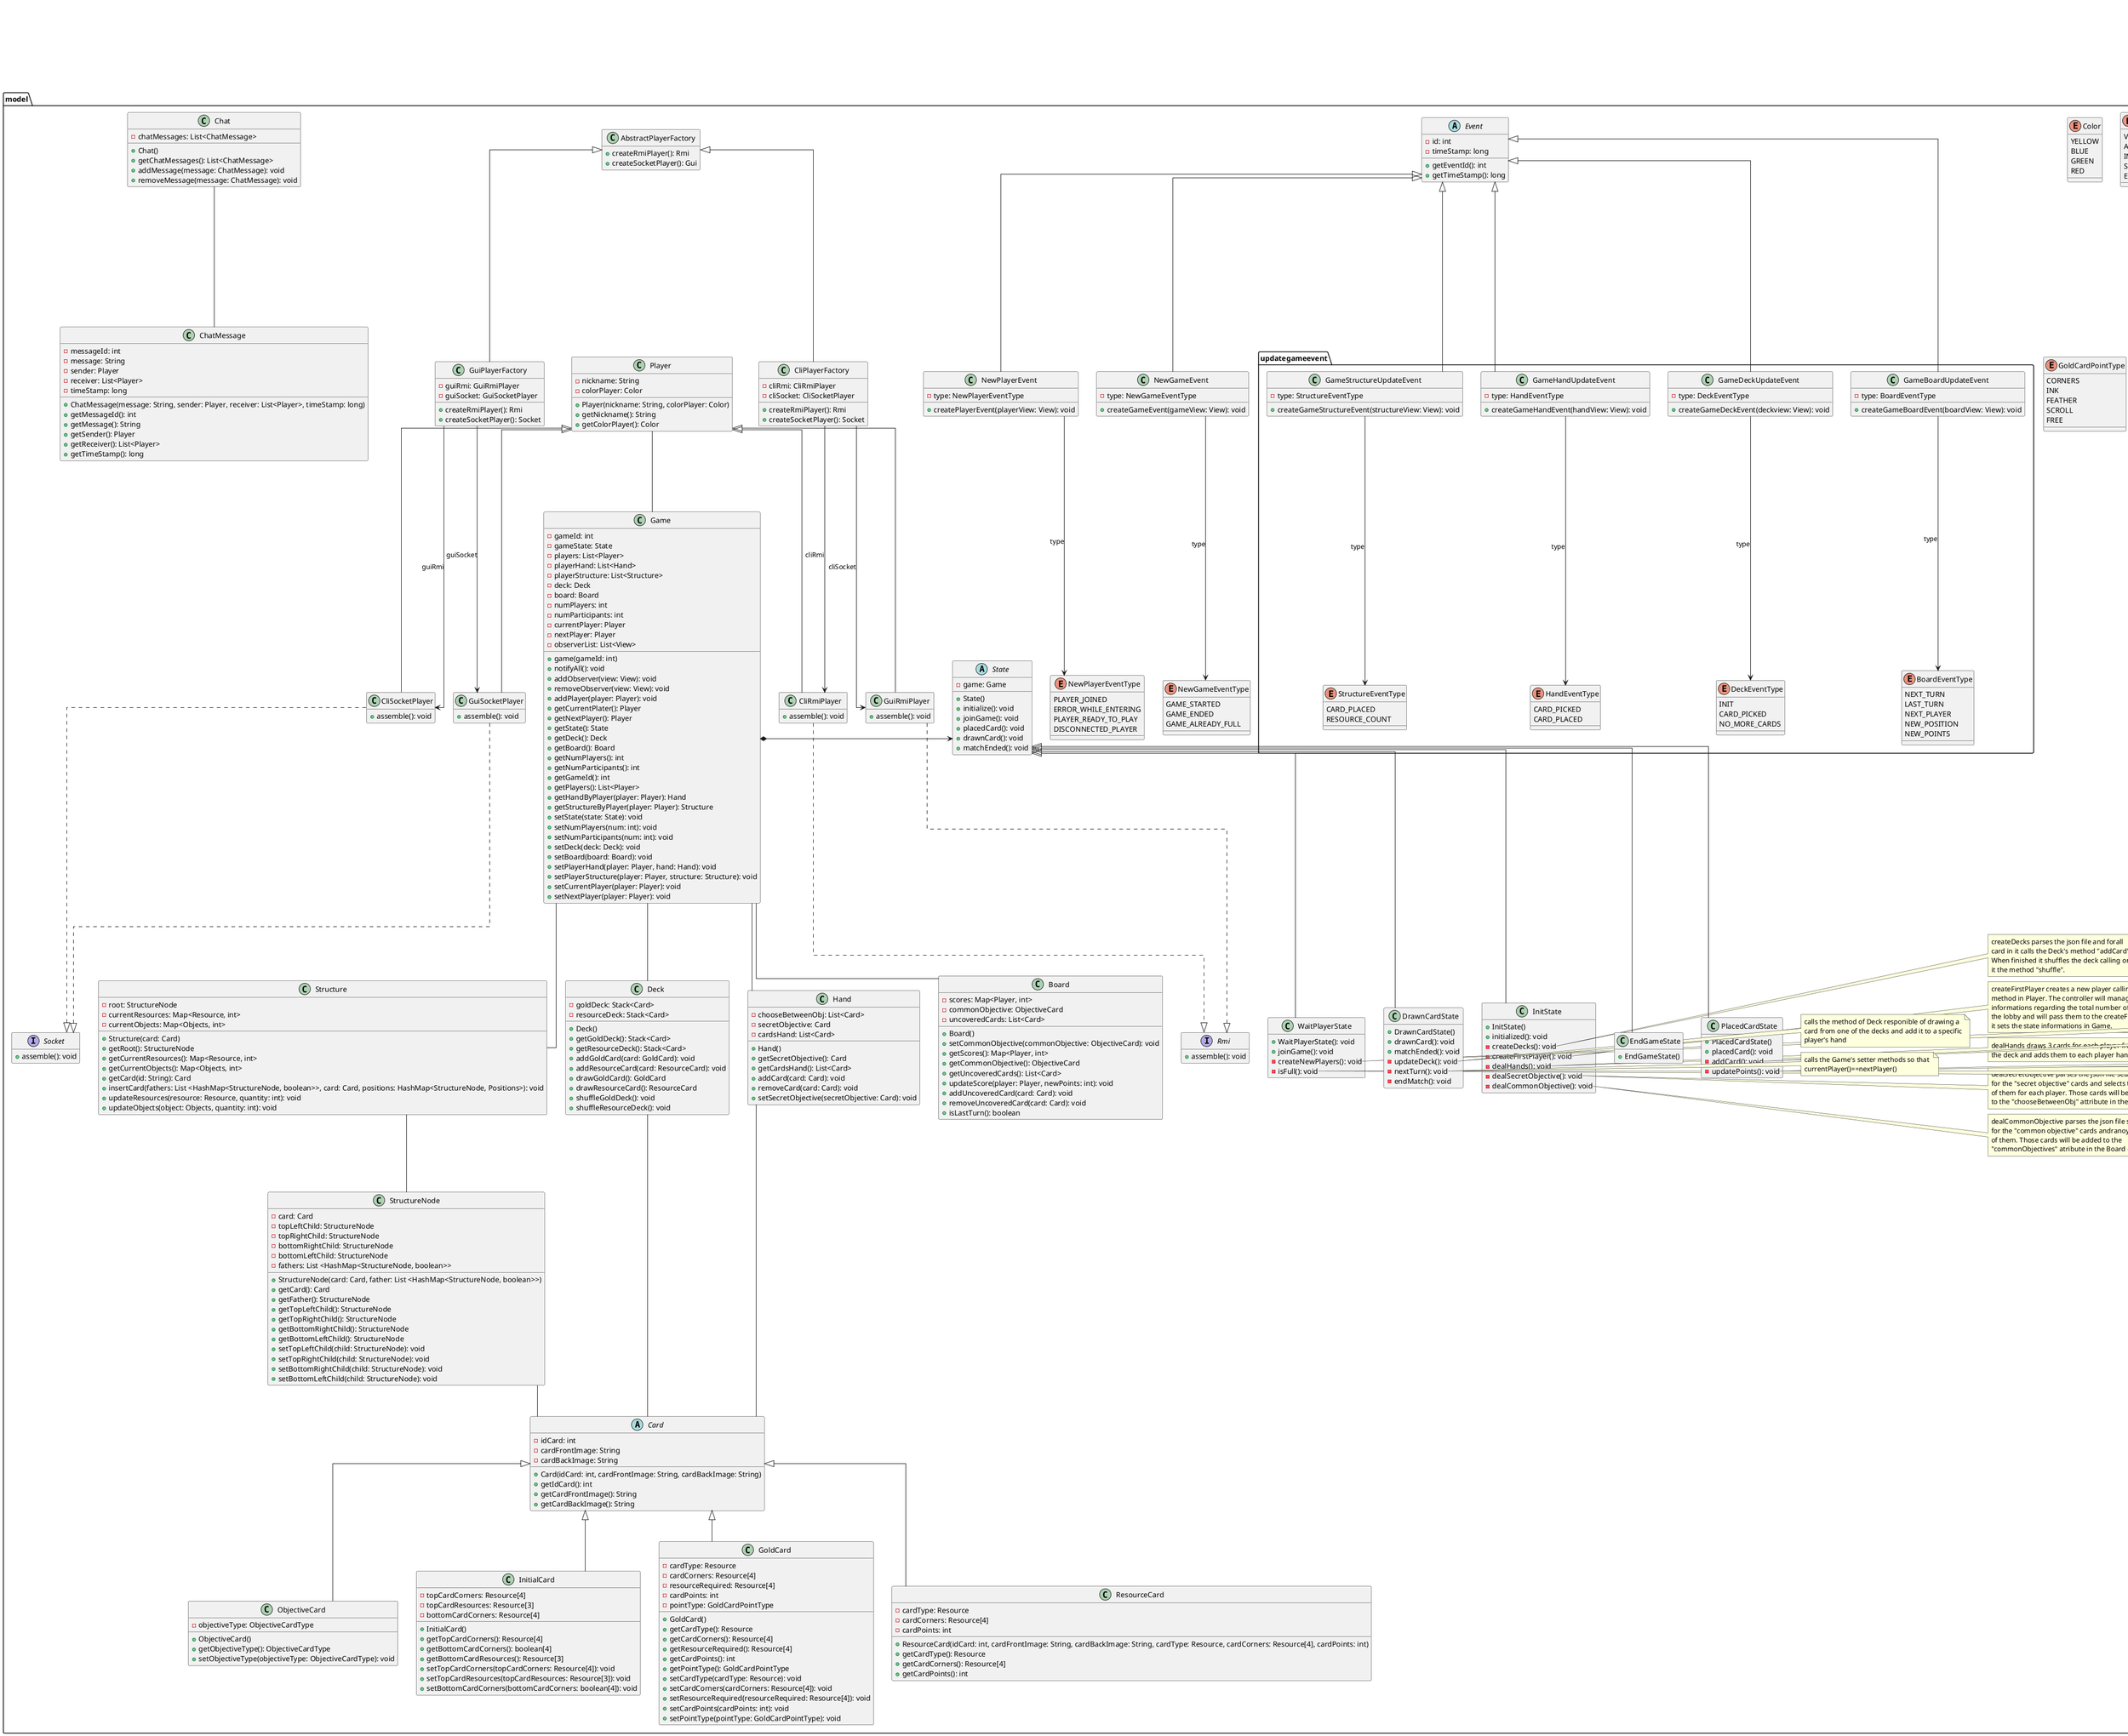 @startuml uml
hide empty fields
skinparam linetype ortho

package model {
    class Game {
        - gameId: int
        - gameState: State
        - players: List<Player>
        - playerHand: List<Hand>
        - playerStructure: List<Structure>
        - deck: Deck
        - board: Board
        - numPlayers: int
        - numParticipants: int
        '- ?StadioGioco
        - currentPlayer: Player
        - nextPlayer: Player
        - observerList: List<View>
        'General'
        
        + game(gameId: int)
        + notifyAll(): void
        + addObserver(view: View): void
        + removeObserver(view: View): void
        + addPlayer(player: Player): void
        + getCurrentPlater(): Player
        + getNextPlayer(): Player
        + getState(): State
        + getDeck(): Deck
        + getBoard(): Board
        + getNumPlayers(): int
        + getNumParticipants(): int
        + getGameId(): int
        + getPlayers(): List<Player>
        + getHandByPlayer(player: Player): Hand
        + getStructureByPlayer(player: Player): Structure
        + setState(state: State): void
        + setNumPlayers(num: int): void
        + setNumParticipants(num: int): void
        + setDeck(deck: Deck): void
        + setBoard(board: Board): void
        + setPlayerHand(player: Player, hand: Hand): void
        + setPlayerStructure(player: Player, structure: Structure): void
        + setCurrentPlayer(player: Player): void 
        + setNextPlayer(player: Player): void 
    }
    
    class Player {
        - nickname: String
        - colorPlayer: Color
        
        + Player(nickname: String, colorPlayer: Color)
        + getNickname(): String
        + getColorPlayer(): Color
        }
    
    class AbstractPlayerFactory{
        + createRmiPlayer(): Rmi
        + createSocketPlayer(): Gui

    }
    class CliPlayerFactory extends AbstractPlayerFactory{
        - cliRmi: CliRmiPlayer
        - cliSocket: CliSocketPlayer
        + createRmiPlayer(): Rmi
        + createSocketPlayer(): Socket
    }

    class GuiPlayerFactory extends AbstractPlayerFactory{
        - guiRmi: GuiRmiPlayer
        - guiSocket: GuiSocketPlayer
        + createRmiPlayer(): Rmi
        + createSocketPlayer(): Socket
    }
    class CliRmiPlayer extends Player{
        'override
        + assemble(): void 
        ' contiene la logica per costruire un cliRmiPlayer
    }

    class CliSocketPlayer extends Player{
        'override
        + assemble(): void 
        ' contiene la logica per costruire un cliSocketPlayer
    }

    class GuiRmiPlayer extends Player {
        'override
        + assemble(): void 
        ' contiene la logica per costruire un guiRmiPlayer
    }

    class GuiSocketPlayer extends Player {
        'override
        + assemble(): void 
        ' contiene la logica per costruire un guiSocketPlayer
    }

    interface Rmi{
        + assemble(): void
        'contiene la logica per costruire un generico RmiPlayer
    }

    interface Socket{
        + assemble(): void
        'contiene la logica per costruire un generico SocketPlayer
    }

    abstract class State {
        - game: Game

        + State()
        + initialize(): void
        + joinGame(): void
        + placedCard(): void
        + drawnCard(): void
        + matchEnded(): void
    }

    class InitState {
        + InitState()
        + initialized(): void
        - createDecks(): void
        - createFirstPlayer(): void
        - dealHands(): void
        - dealSecretObjective(): void
        - dealCommonObjective(): void
    }

    note right of InitState::createDecks
    createDecks parses the json file and forall 
    card in it calls the Deck's method "addCard". 
    When finished it shuffles the deck calling on 
    it the method "shuffle".
    end note

    note right of InitState::createFirstPlayer
    createFirstPlayer creates a new player calling the constructor
    method in Player. The controller will manage to acquire the 
    informations regarding the total number of players admitted inside
    the lobby and will pass them to the createFirstPlayer method so that 
    it sets the state informations in Game.
    end note

    note right of InitState::dealHands
    dealHands draws 3 cards for each player from 
    the deck and adds them to each player hand
    end note

    note right of InitState::dealSecretObjective
    dealSecretObjective parses the json file searching
    for the "secret objective" cards and selects two 
    of them for each player. Those cards will be added 
    to the "chooseBetweenObj" attribute in the Hand class
    end note
    
    note right of InitState::dealCommonObjective
    dealCommonObjective parses the json file searching
    for the "common objective" cards andranoy selects two 
    of them. Those cards will be added to the 
    "commonObjectives" atribute in the Board class
    end note

    
    class WaitPlayerState {
        + WaitPlayerState(): void
        + joinGame(): void
        - createNewPlayers(): void
        - isFull(): void
    }

    note right of WaitPlayerState::createNewPlayer
    createNewPlayer calls the constructor method in Player, 
    updates the attributes related to the number of players 
    in Game, associates the player with his hands and
    structure by calling the setPlayerHand and setPlayerStructure 
    methods
    end note

    note right of WaitPlayerState::isFull
    checks in Game if getNumPartecipants()==getNumPlayers and 
    according to the boolean value returned it allows the state
    to change
    end note

    class PlacedCardState {
        + PlacedCardState()
        + placedCard(): void
        - addCard(): void
        - updatePoints(): void
    }

    note right of PlacedCardState::addCard
    calls the Structure's method insertCard and update the 
    currentResources and currentObjects attributes
    end note

    note right of PlacedCardState::updatePoints
    takes the new score scenario computed by the controller 
    and calls the Board's method updateScore 
    end note

    class DrawnCardState {
        + DrawnCardState()
        + drawnCard(): void
        + matchEnded(): void
        - updateDeck(): void
        - nextTurn(): void
        - endMatch(): void
    }

    note right of DrawnCardState::updateDeck
    calls the method of Deck responible of drawing a 
    card from one of the decks and add it to a specific
    player's hand
    end note

    note right of DrawnCardState::nextTurn
    calls the Game's setter methods so that 
    currentPlayer()==nextPlayer()
    end note

    class EndGameState {
        + EndGameState()
    }

    class Board {
        - scores: Map<Player, int>
        - commonObjective: ObjectiveCard
        - uncoveredCards: List<Card>

        + Board()
        + setCommonObjective(commonObjective: ObjectiveCard): void
        + getScores(): Map<Player, int>
        + getCommonObjective(): ObjectiveCard
        + getUncoveredCards(): List<Card>
        + updateScore(player: Player, newPoints: int): void
        + addUncoveredCard(card: Card): void
        + removeUncoveredCard(card: Card): void
        + isLastTurn(): boolean
    }

    abstract class Card {
        - idCard: int
        - cardFrontImage: String
        - cardBackImage: String

        + Card(idCard: int, cardFrontImage: String, cardBackImage: String)
        + getIdCard(): int
        + getCardFrontImage(): String
        + getCardBackImage(): String
    }

    class ObjectiveCard extends Card {
        - objectiveType: ObjectiveCardType

        + ObjectiveCard()
        + getObjectiveType(): ObjectiveCardType
        + setObjectiveType(objectiveType: ObjectiveCardType): void
    }

    class InitialCard extends Card {
        - topCardCorners: Resource[4]
        - topCardResources: Resource[3]
        - bottomCardCorners: Resource[4]

        + InitialCard()
        + getTopCardCorners(): Resource[4]
        + getBottomCardCorners(): boolean[4]
        + getBottomCardResources(): Resource[3]
        + setTopCardCorners(topCardCorners: Resource[4]): void
        + setTopCardResources(topCardResources: Resource[3]): void
        + setBottomCardCorners(bottomCardCorners: boolean[4]): void
    }

    class GoldCard extends Card {
        - cardType: Resource
        - cardCorners: Resource[4]
        - resourceRequired: Resource[4]
        - cardPoints: int
        - pointType: GoldCardPointType
        
        + GoldCard()
        + getCardType(): Resource
        + getCardCorners(): Resource[4]
        + getResourceRequired(): Resource[4]
        + getCardPoints(): int
        + getPointType(): GoldCardPointType
        + setCardType(cardType: Resource): void
        + setCardCorners(cardCorners: Resource[4]): void
        + setResourceRequired(resourceRequired: Resource[4]): void
        + setCardPoints(cardPoints: int): void
        + setPointType(pointType: GoldCardPointType): void
    }

    class ResourceCard extends Card {
        - cardType: Resource
        - cardCorners: Resource[4]
        - cardPoints: int
        
        + ResourceCard(idCard: int, cardFrontImage: String, cardBackImage: String, cardType: Resource, cardCorners: Resource[4], cardPoints: int)
        + getCardType(): Resource
        + getCardCorners(): Resource[4]
        + getCardPoints(): int
    }

    class Structure {
        - root: StructureNode
        - currentResources: Map<Resource, int>
        - currentObjects: Map<Objects, int>

        + Structure(card: Card)
        + getRoot(): StructureNode
        + getCurrentResources(): Map<Resource, int>
        + getCurrentObjects(): Map<Objects, int>
        + getCard(id: String): Card
        + insertCard(fathers: List <HashMap<StructureNode, boolean>>, card: Card, positions: HashMap<StructureNode, Positions>): void
        + updateResources(resource: Resource, quantity: int): void
        + updateObjects(object: Objects, quantity: int): void
    }

    class StructureNode {
        - card: Card
        - topLeftChild: StructureNode
        - topRightChild: StructureNode
        - bottomRightChild: StructureNode
        - bottomLeftChild: StructureNode
        - fathers: List <HashMap<StructureNode, boolean>>

        + StructureNode(card: Card, father: List <HashMap<StructureNode, boolean>>)
        + getCard(): Card
        + getFather(): StructureNode
        + getTopLeftChild(): StructureNode
        + getTopRightChild(): StructureNode
        + getBottomRightChild(): StructureNode
        + getBottomLeftChild(): StructureNode
        + setTopLeftChild(child: StructureNode): void
        + setTopRightChild(child: StructureNode): void
        + setBottomRightChild(child: StructureNode): void
        + setBottomLeftChild(child: StructureNode): void
    }

    class Deck {
        'check sul tipo dinamico statico'
        - goldDeck: Stack<Card>
        - resourceDeck: Stack<Card>

        + Deck()
        + getGoldDeck(): Stack<Card>
        + getResourceDeck(): Stack<Card>
        + addGoldCard(card: GoldCard): void
        + addResourceCard(card: ResourceCard): void
        + drawGoldCard(): GoldCard
        + drawResourceCard(): ResourceCard
        + shuffleGoldDeck(): void
        + shuffleResourceDeck(): void
    }

    class Hand {
        - chooseBetweenObj: List<Card>
        - secretObjective: Card
        - cardsHand: List<Card>

        + Hand()
        + getSecretObjective(): Card
        + getCardsHand(): List<Card>
        + addCard(card: Card): void
        + removeCard(card: Card): void
        + setSecretObjective(secretObjective: Card): void
    }

    enum Color {
        YELLOW
        BLUE
        GREEN
        RED
    }
    
    enum Resource {
        VEGETABLE
        ANIMAL
        INSECT
        SHROOM
        EMPTY
    }

   enum Objects {
        FEATHER
        INK
        SCROLL
        EMPTY
    }

    enum GoldCardPointType {
        CORNERS
        INK
        FEATHER
        SCROLL
        FREE
    }

    enum ObjectiveCardType {
        ANIMAL
        VEGETABLE
        INSECT
        SHROOM
        INK_INK
        SCROL_SCROLL
        FEATHER_FEATHER
        INK_FEATHER_SCROLL
        RED_UR_RED_DL_RED
        GREEN_UL_GREEN_DR_GREEN
        BLUE_UR_BLUE_DL_BLUE
        PURPLE_UL_PURPLE_DR_PURPLE
        RED_U_RED_DR_GREEN
        GREEN_U_GREEN_DL_PURPLE
        BLUE_D_BLUE_UR_RED
        ' i pattern si leggono che il primo colore è quello centrale e gli altri due in relazione a quello centrale, UR -> Upper Right, DL -> Down Left ...
        ' ad esempio RED_UR_RED_DL_RED si legge -> rosso al centro, rosso in alto a destra e rosso in basso a sinistra
    }

     enum Positions{
        TOP_RIGHT
        TOP_LEFT
        BOTTOM_RIGHT
        BOTTOM_LEFT
    }

    abstract class Event {
        - id: int
        - timeStamp: long
        + getEventId(): int
        + getTimeStamp(): long
    }

    enum NewPlayerEventType{
        PLAYER_JOINED
        ERROR_WHILE_ENTERING
        PLAYER_READY_TO_PLAY
        DISCONNECTED_PLAYER
    }

    enum NewGameEventType{
        GAME_STARTED
        GAME_ENDED
        GAME_ALREADY_FULL
    }

    class NewPlayerEvent extends Event{
        - type: NewPlayerEventType
        + createPlayerEvent(playerView: View): void
    }

    class NewGameEvent extends Event{
        - type: NewGameEventType
        + createGameEvent(gameView: View): void
    }

    package updategameevent {
        enum BoardEventType{
            NEXT_TURN
            LAST_TURN
            NEXT_PLAYER
            NEW_POSITION
            NEW_POINTS
        }
        enum DeckEventType{
            INIT
            CARD_PICKED
            NO_MORE_CARDS
        }
        enum HandEventType{
            CARD_PICKED
            CARD_PLACED
        }
        enum StructureEventType{
            CARD_PLACED
            RESOURCE_COUNT
        }

        class GameBoardUpdateEvent {
            - type: BoardEventType
            + createGameBoardEvent(boardView: View): void
        }

        class GameDeckUpdateEvent {
            - type: DeckEventType
            + createGameDeckEvent(deckview: View): void
        }

        class GameHandUpdateEvent {
            - type: HandEventType
            + createGameHandEvent(handView: View): void
        }

        class GameStructureUpdateEvent {
            - type: StructureEventType
            + createGameStructureEvent(structureView: View): void
        }
    }

    class ChatMessage {
        - messageId: int
        - message: String
        - sender: Player
        - receiver: List<Player>
        - timeStamp: long
        + ChatMessage(message: String, sender: Player, receiver: List<Player>, timeStamp: long)
        + getMessageId(): int
        + getMessage(): String
        + getSender(): Player
        + getReceiver(): List<Player>
        + getTimeStamp(): long
    }

    class Chat {
        - chatMessages: List<ChatMessage>

        + Chat()
        + getChatMessages(): List<ChatMessage>
        + addMessage(message: ChatMessage): void
        + removeMessage(message: ChatMessage): void
    }

    package exceptions{
        exception AlreadyExistingNicknameException{}
        exception IllegalPlacementAnglesException{}
        exception IllegalPlacementResourcesException{}
        exception IllegalSequeceException{}
    }
}

package controller {
    class ServerController{
        - view: View
        - modelBoard: Board 
        - eventQueue: Queue<Event>
        - modelStructure: Structure
        - modelHand: Handwritten
        - modelDeck: Deck 
        - modelChat: Chat 
        - modelGame: Game
        - modelPlayer: Player
        ' Controller state changes
        + lastTurn(): void
        + initialTurn(): void
        + computePoints(playerList: List<Player>): List<int>
        + computePointsBy(player: Player): int
        + turnEnded(): void
        + cardPlaced(card: angledCard, player: Player): void
        + computeStructurePointsBy(player: Player)
        + drawCard(): void
        + placeCard(): void
        + sendMessage(message:String): void
        'User gesture consumer from view 
        + update(): void
        + selectView(): void
        + addEvent(event: Event): void
        + removeEvent(event: Event): void
    }

    note bottom
    It reacts to events thrown by the view by updating 
    the task queue and holds the logics to compute the 
    result of user actions and perform changes on the
    state. It acts selectiong the view that requires changes.
    end note

    class FlowController{
        - view: View
        - modelBoard: Board 
        - modelGame: Game
        - eventQueue: Queue<Event>
        'Controller state changes
        + createGame(): void
        + deleteGame(): void
        + admitPlayer(): void
        + setNickname(nickName: String): void throws AlreadyExistingNicknameException
        + setNumPlayers(num: int): void
        + setConnectionType(): void
        'User gesture consumer from view 
        + update(): void
        + addEvent(event: Event): void
        + removeEvent(event: Event): void
    }

    note bottom
    It holds the multiplayer logic and the management
    of inital settings
    end note

    class ClientController{
        - view: View
        - eventQueue: Queue<Event>
        'Action performed by user that doesn't affect the state of the model
        + whosTurn(): Player throws NotYourTurnException 
        + suitablePlaced(): boolean throws IllegalPlacementAnglesException , IllegalPlacementResourcesException 
        + suitableOrder(): boolean throws IllegalSequeceException 
        + hint(): Card
        'User gesture consumer from view 
        + update(): void
        + addEvent(event: Event): void
        + removeEvent(event: Event): void
    }

    note bottom
    It handles part of game's logic. Specifically it reacts to user's attempt to make 
    illegal moves blocking him from changing the state of the model and, given the current state
    of the game it gives hints on the best card choice.
    It doesn't interact with the model.
    end note
}

package view {
    abstract View {
        - gameModel: Game
        - boardModel: Board
        - playerModel: Player
        - deckModel: Deck
        - handModel: Hand
        - structureModel: Structure
        - eventQueue: Queue<Event>
        - controllerList: List<Controller>
        + addEvent(event: Event): void
        + removeEvent(event: Event): void
        + update(): void
        + addListener(controller: Controller): void
        + removeListener(controller: Controller): void
        + notifyAll(): void
    }

    package boardview {
        class BoardViewGui {}
        class BoardViewCli {}
    }

    package playerview {
        class PlayerViewGui {}
        class PlayerViewCli {}
    }

    package deckview {
        class DeckViewGui {}
        class DeckViewCli {}
    }

    package handview {
        class HandViewGui {}
        class HandViewCli {}
    }

    package structureview {
        class StructureViewGui {}
        class StructureViewCli {}
    }

    package gameview {
        class GameViewGui {}
        class GameViewCli {}
    }
}

Game -up- Player
Game -- Deck
Game -- Board
Game -- Hand
Game -- Structure
Deck -- Card
Structure -- StructureNode
StructureNode -- Card
Hand -- Card

Chat -- ChatMessage

GameStructureUpdateEvent -up-|> Event
GameHandUpdateEvent -up-|> Event
GameDeckUpdateEvent -up-|> Event
GameBoardUpdateEvent -up-|> Event

BoardViewGui --|> View
BoardViewCli --|> View
PlayerViewGui --|> View
PlayerViewCli --|> View
DeckViewGui --|> View
DeckViewCli --|> View
HandViewGui -up-|> View
HandViewCli -up-|> View
StructureViewGui -up-|> View
StructureViewCli -up-|> View
GameViewGui -up-|> View
GameViewCli -up-|> View

WaitPlayerState -up-|> State
InitState -up-|> State
PlacedCardState -up-|> State
DrawnCardState -up-|> State
EndGameState -up-|> State

Game *-right-> State

GameBoardUpdateEvent --> BoardEventType : type
GameDeckUpdateEvent --> DeckEventType : type
GameHandUpdateEvent --> HandEventType : type
GameStructureUpdateEvent --> StructureEventType : type

NewPlayerEvent --> NewPlayerEventType : type
NewGameEvent --> NewGameEventType : type

CliPlayerFactory -down-> CliRmiPlayer : cliRmi
CliPlayerFactory -down-> GuiRmiPlayer : cliSocket
GuiPlayerFactory -down-> CliSocketPlayer : guiRmi
GuiPlayerFactory -down-> GuiSocketPlayer : guiSocket
GuiSocketPlayer ..|> Socket
CliSocketPlayer ..|> Socket
CliRmiPlayer ..|> Rmi
GuiRmiPlayer ..|> Rmi

' left to right direction
@enduml